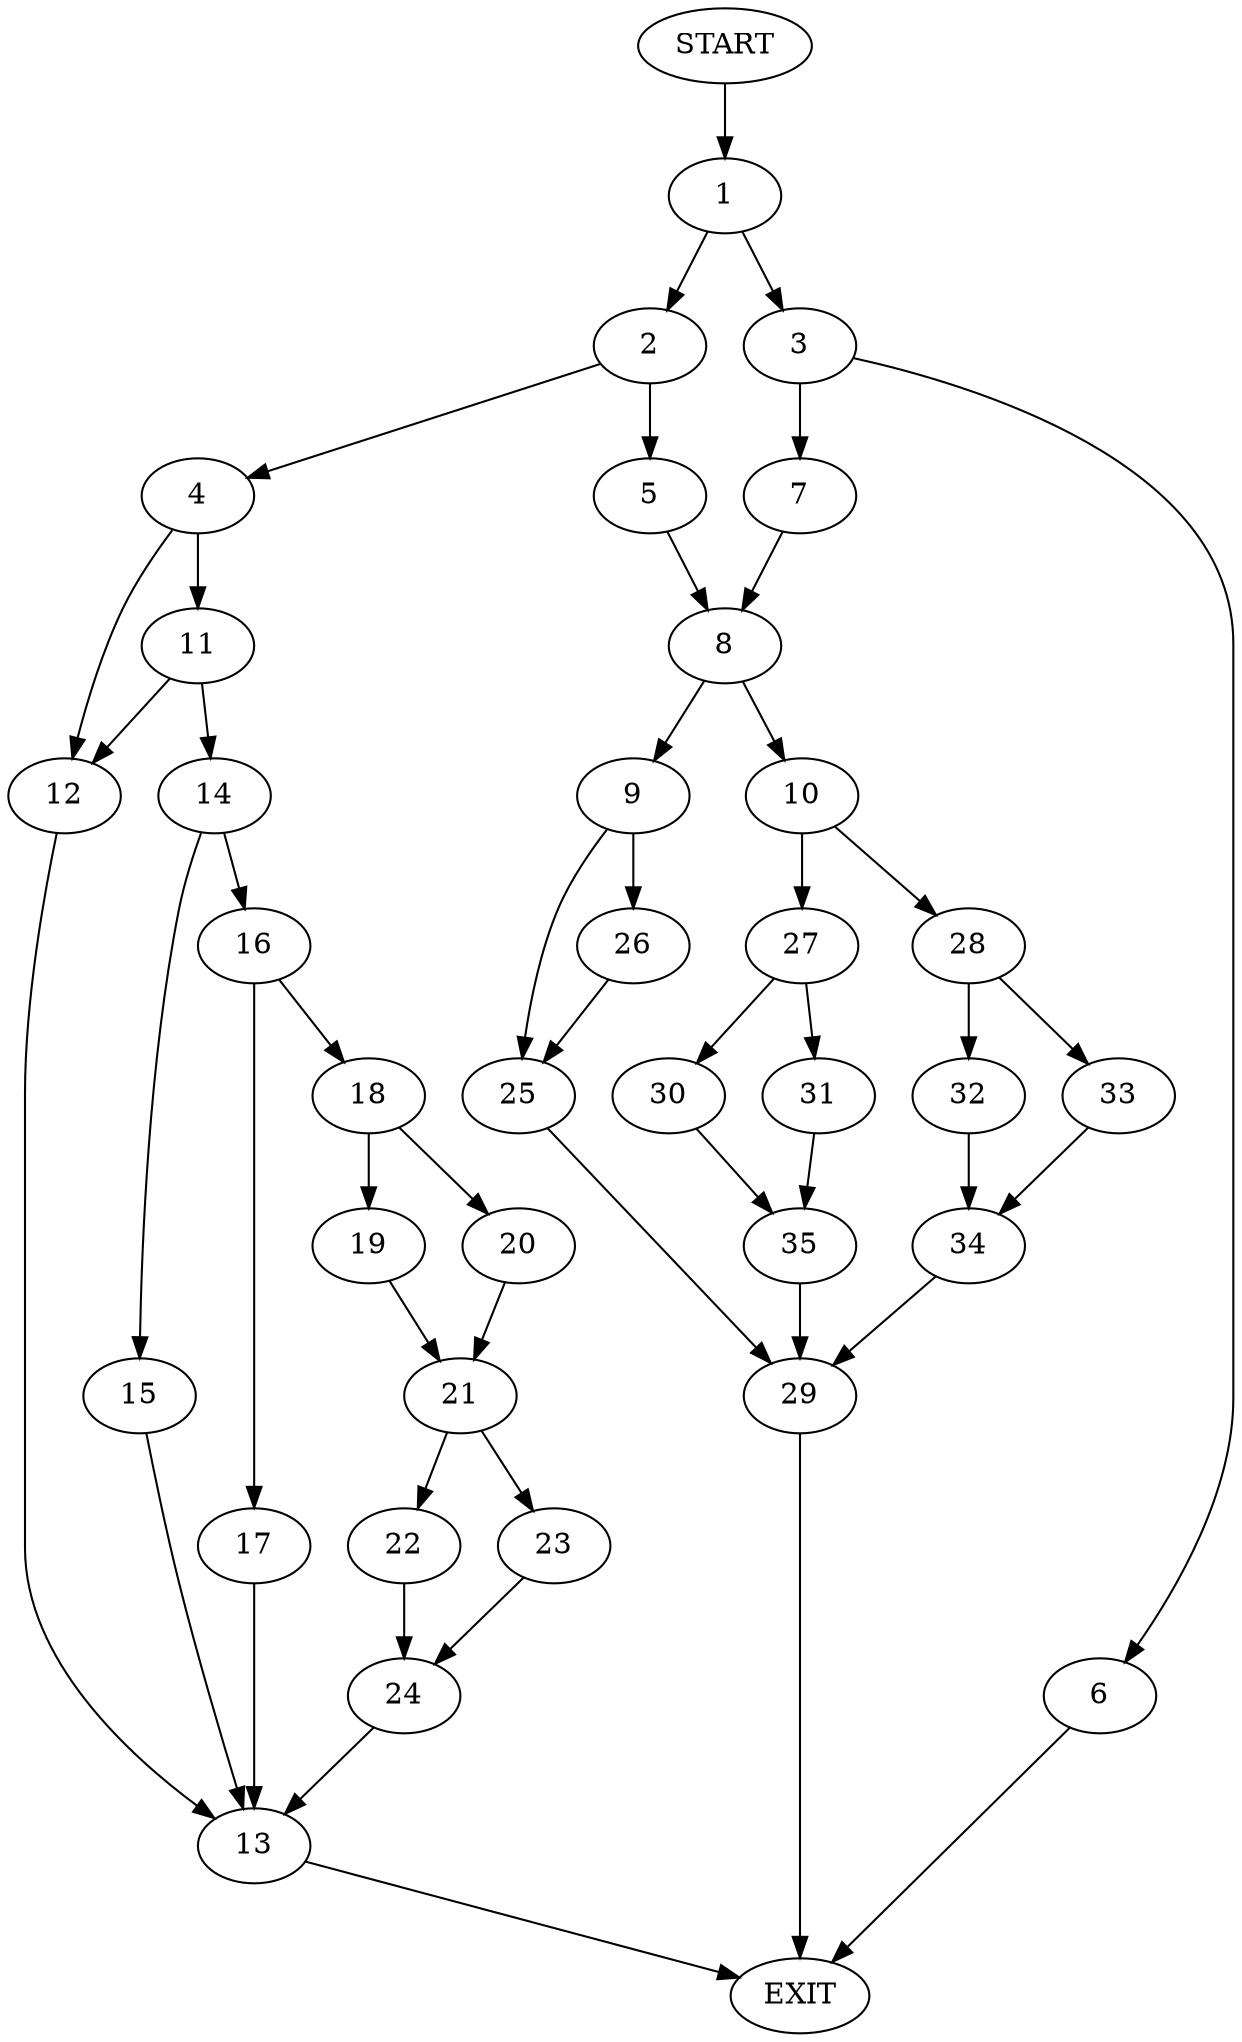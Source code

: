 digraph {
0 [label="START"]
36 [label="EXIT"]
0 -> 1
1 -> 2
1 -> 3
2 -> 4
2 -> 5
3 -> 6
3 -> 7
6 -> 36
7 -> 8
8 -> 9
8 -> 10
5 -> 8
4 -> 11
4 -> 12
12 -> 13
11 -> 14
11 -> 12
14 -> 15
14 -> 16
13 -> 36
15 -> 13
16 -> 17
16 -> 18
17 -> 13
18 -> 19
18 -> 20
19 -> 21
20 -> 21
21 -> 22
21 -> 23
22 -> 24
23 -> 24
24 -> 13
9 -> 25
9 -> 26
10 -> 27
10 -> 28
26 -> 25
25 -> 29
29 -> 36
27 -> 30
27 -> 31
28 -> 32
28 -> 33
32 -> 34
33 -> 34
34 -> 29
31 -> 35
30 -> 35
35 -> 29
}
